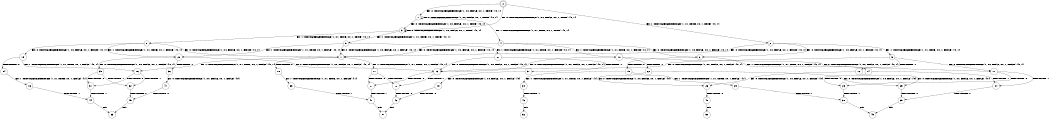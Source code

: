 digraph BCG {
size = "7, 10.5";
center = TRUE;
node [shape = circle];
0 [peripheries = 2];
0 -> 1 [label = "EX !0 !ATOMIC_EXCH_BRANCH (1, +0, FALSE, +0, 1, TRUE) !{0, 1}"];
0 -> 2 [label = "EX !1 !ATOMIC_EXCH_BRANCH (1, +1, TRUE, +0, 1, TRUE) !{0, 1}"];
0 -> 3 [label = "EX !0 !ATOMIC_EXCH_BRANCH (1, +0, FALSE, +0, 1, TRUE) !{0, 1}"];
1 -> 1 [label = "EX !0 !ATOMIC_EXCH_BRANCH (1, +0, FALSE, +0, 1, TRUE) !{0, 1}"];
1 -> 4 [label = "EX !1 !ATOMIC_EXCH_BRANCH (1, +1, TRUE, +0, 1, TRUE) !{0, 1}"];
1 -> 3 [label = "EX !0 !ATOMIC_EXCH_BRANCH (1, +0, FALSE, +0, 1, TRUE) !{0, 1}"];
2 -> 5 [label = "EX !1 !ATOMIC_EXCH_BRANCH (1, +1, TRUE, +0, 1, FALSE) !{0, 1}"];
2 -> 6 [label = "EX !0 !ATOMIC_EXCH_BRANCH (1, +0, FALSE, +0, 1, FALSE) !{0, 1}"];
2 -> 7 [label = "EX !0 !ATOMIC_EXCH_BRANCH (1, +0, FALSE, +0, 1, FALSE) !{0, 1}"];
3 -> 8 [label = "EX !1 !ATOMIC_EXCH_BRANCH (1, +1, TRUE, +0, 1, TRUE) !{0, 1}"];
3 -> 3 [label = "EX !0 !ATOMIC_EXCH_BRANCH (1, +0, FALSE, +0, 1, TRUE) !{0, 1}"];
3 -> 9 [label = "EX !1 !ATOMIC_EXCH_BRANCH (1, +1, TRUE, +0, 1, TRUE) !{0, 1}"];
4 -> 6 [label = "EX !0 !ATOMIC_EXCH_BRANCH (1, +0, FALSE, +0, 1, FALSE) !{0, 1}"];
4 -> 10 [label = "EX !1 !ATOMIC_EXCH_BRANCH (1, +1, TRUE, +0, 1, FALSE) !{0, 1}"];
4 -> 7 [label = "EX !0 !ATOMIC_EXCH_BRANCH (1, +0, FALSE, +0, 1, FALSE) !{0, 1}"];
5 -> 11 [label = "EX !0 !ATOMIC_EXCH_BRANCH (1, +0, FALSE, +0, 1, FALSE) !{0, 1}"];
5 -> 12 [label = "TERMINATE !1"];
5 -> 13 [label = "EX !0 !ATOMIC_EXCH_BRANCH (1, +0, FALSE, +0, 1, FALSE) !{0, 1}"];
6 -> 14 [label = "EX !1 !ATOMIC_EXCH_BRANCH (1, +1, TRUE, +0, 1, FALSE) !{0, 1}"];
6 -> 15 [label = "TERMINATE !0"];
7 -> 16 [label = "EX !1 !ATOMIC_EXCH_BRANCH (1, +1, TRUE, +0, 1, FALSE) !{0, 1}"];
7 -> 17 [label = "EX !1 !ATOMIC_EXCH_BRANCH (1, +1, TRUE, +0, 1, FALSE) !{0, 1}"];
7 -> 18 [label = "TERMINATE !0"];
8 -> 19 [label = "EX !0 !ATOMIC_EXCH_BRANCH (1, +0, FALSE, +0, 1, FALSE) !{0, 1}"];
8 -> 20 [label = "EX !1 !ATOMIC_EXCH_BRANCH (1, +1, TRUE, +0, 1, FALSE) !{0, 1}"];
8 -> 7 [label = "EX !0 !ATOMIC_EXCH_BRANCH (1, +0, FALSE, +0, 1, FALSE) !{0, 1}"];
9 -> 20 [label = "EX !1 !ATOMIC_EXCH_BRANCH (1, +1, TRUE, +0, 1, FALSE) !{0, 1}"];
9 -> 7 [label = "EX !0 !ATOMIC_EXCH_BRANCH (1, +0, FALSE, +0, 1, FALSE) !{0, 1}"];
9 -> 21 [label = "EX !1 !ATOMIC_EXCH_BRANCH (1, +1, TRUE, +0, 1, FALSE) !{0, 1}"];
10 -> 11 [label = "EX !0 !ATOMIC_EXCH_BRANCH (1, +0, FALSE, +0, 1, FALSE) !{0, 1}"];
10 -> 22 [label = "TERMINATE !1"];
10 -> 13 [label = "EX !0 !ATOMIC_EXCH_BRANCH (1, +0, FALSE, +0, 1, FALSE) !{0, 1}"];
11 -> 23 [label = "TERMINATE !0"];
11 -> 24 [label = "TERMINATE !1"];
12 -> 25 [label = "EX !0 !ATOMIC_EXCH_BRANCH (1, +0, FALSE, +0, 1, FALSE) !{0}"];
12 -> 26 [label = "EX !0 !ATOMIC_EXCH_BRANCH (1, +0, FALSE, +0, 1, FALSE) !{0}"];
13 -> 27 [label = "TERMINATE !0"];
13 -> 28 [label = "TERMINATE !1"];
14 -> 23 [label = "TERMINATE !0"];
14 -> 24 [label = "TERMINATE !1"];
15 -> 29 [label = "EX !1 !ATOMIC_EXCH_BRANCH (1, +1, TRUE, +0, 1, FALSE) !{1}"];
15 -> 30 [label = "EX !1 !ATOMIC_EXCH_BRANCH (1, +1, TRUE, +0, 1, FALSE) !{1}"];
16 -> 31 [label = "TERMINATE !0"];
16 -> 32 [label = "TERMINATE !1"];
17 -> 27 [label = "TERMINATE !0"];
17 -> 28 [label = "TERMINATE !1"];
18 -> 33 [label = "EX !1 !ATOMIC_EXCH_BRANCH (1, +1, TRUE, +0, 1, FALSE) !{1}"];
19 -> 16 [label = "EX !1 !ATOMIC_EXCH_BRANCH (1, +1, TRUE, +0, 1, FALSE) !{0, 1}"];
19 -> 34 [label = "TERMINATE !0"];
20 -> 35 [label = "EX !0 !ATOMIC_EXCH_BRANCH (1, +0, FALSE, +0, 1, FALSE) !{0, 1}"];
20 -> 36 [label = "TERMINATE !1"];
20 -> 13 [label = "EX !0 !ATOMIC_EXCH_BRANCH (1, +0, FALSE, +0, 1, FALSE) !{0, 1}"];
21 -> 13 [label = "EX !0 !ATOMIC_EXCH_BRANCH (1, +0, FALSE, +0, 1, FALSE) !{0, 1}"];
21 -> 37 [label = "TERMINATE !1"];
22 -> 25 [label = "EX !0 !ATOMIC_EXCH_BRANCH (1, +0, FALSE, +0, 1, FALSE) !{0}"];
22 -> 26 [label = "EX !0 !ATOMIC_EXCH_BRANCH (1, +0, FALSE, +0, 1, FALSE) !{0}"];
23 -> 38 [label = "TERMINATE !1"];
24 -> 39 [label = "TERMINATE !0"];
25 -> 39 [label = "TERMINATE !0"];
26 -> 40 [label = "TERMINATE !0"];
27 -> 41 [label = "TERMINATE !1"];
28 -> 42 [label = "TERMINATE !0"];
29 -> 38 [label = "TERMINATE !1"];
30 -> 43 [label = "TERMINATE !1"];
31 -> 44 [label = "TERMINATE !1"];
32 -> 45 [label = "TERMINATE !0"];
33 -> 41 [label = "TERMINATE !1"];
34 -> 46 [label = "EX !1 !ATOMIC_EXCH_BRANCH (1, +1, TRUE, +0, 1, FALSE) !{1}"];
35 -> 31 [label = "TERMINATE !0"];
35 -> 32 [label = "TERMINATE !1"];
36 -> 47 [label = "EX !0 !ATOMIC_EXCH_BRANCH (1, +0, FALSE, +0, 1, FALSE) !{0}"];
37 -> 48 [label = "EX !0 !ATOMIC_EXCH_BRANCH (1, +0, FALSE, +0, 1, FALSE) !{0}"];
38 -> 49 [label = "exit"];
39 -> 49 [label = "exit"];
40 -> 50 [label = "exit"];
41 -> 51 [label = "exit"];
42 -> 51 [label = "exit"];
43 -> 52 [label = "exit"];
44 -> 53 [label = "exit"];
45 -> 53 [label = "exit"];
46 -> 44 [label = "TERMINATE !1"];
47 -> 45 [label = "TERMINATE !0"];
48 -> 42 [label = "TERMINATE !0"];
}
